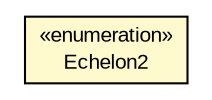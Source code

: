 #!/usr/local/bin/dot
#
# Class diagram 
# Generated by UMLGraph version R5_6-24-gf6e263 (http://www.umlgraph.org/)
#

digraph G {
	edge [fontname="arial",fontsize=10,labelfontname="arial",labelfontsize=10];
	node [fontname="arial",fontsize=10,shape=plaintext];
	nodesep=0.25;
	ranksep=0.5;
	// org.osmdroid.samplefragments.milstd2525.SimpleSymbol.Echelon2
	c254728 [label=<<table title="org.osmdroid.samplefragments.milstd2525.SimpleSymbol.Echelon2" border="0" cellborder="1" cellspacing="0" cellpadding="2" port="p" bgcolor="lemonChiffon" href="./SimpleSymbol.Echelon2.html">
		<tr><td><table border="0" cellspacing="0" cellpadding="1">
<tr><td align="center" balign="center"> &#171;enumeration&#187; </td></tr>
<tr><td align="center" balign="center"> Echelon2 </td></tr>
		</table></td></tr>
		</table>>, URL="./SimpleSymbol.Echelon2.html", fontname="arial", fontcolor="black", fontsize=10.0];
}

